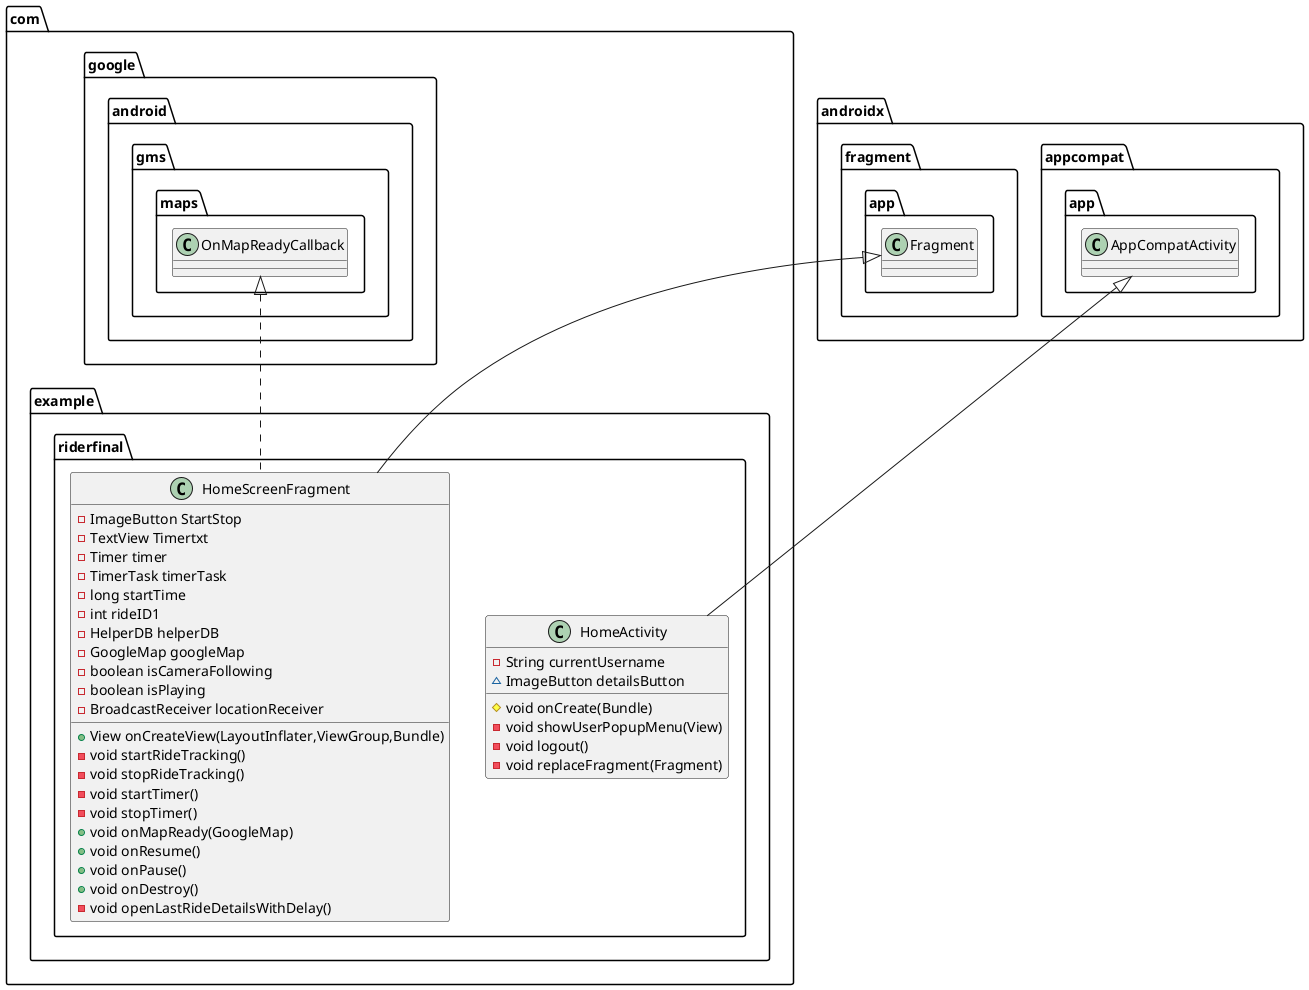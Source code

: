 @startuml
class com.example.riderfinal.HomeActivity {
- String currentUsername
~ ImageButton detailsButton
# void onCreate(Bundle)
- void showUserPopupMenu(View)
- void logout()
- void replaceFragment(Fragment)
}


class com.example.riderfinal.HomeScreenFragment {
- ImageButton StartStop
- TextView Timertxt
- Timer timer
- TimerTask timerTask
- long startTime
- int rideID1
- HelperDB helperDB
- GoogleMap googleMap
- boolean isCameraFollowing
- boolean isPlaying
- BroadcastReceiver locationReceiver
+ View onCreateView(LayoutInflater,ViewGroup,Bundle)
- void startRideTracking()
- void stopRideTracking()
- void startTimer()
- void stopTimer()
+ void onMapReady(GoogleMap)
+ void onResume()
+ void onPause()
+ void onDestroy()
- void openLastRideDetailsWithDelay()
}




androidx.appcompat.app.AppCompatActivity <|-- com.example.riderfinal.HomeActivity
com.google.android.gms.maps.OnMapReadyCallback <|.. com.example.riderfinal.HomeScreenFragment
androidx.fragment.app.Fragment <|-- com.example.riderfinal.HomeScreenFragment
@enduml